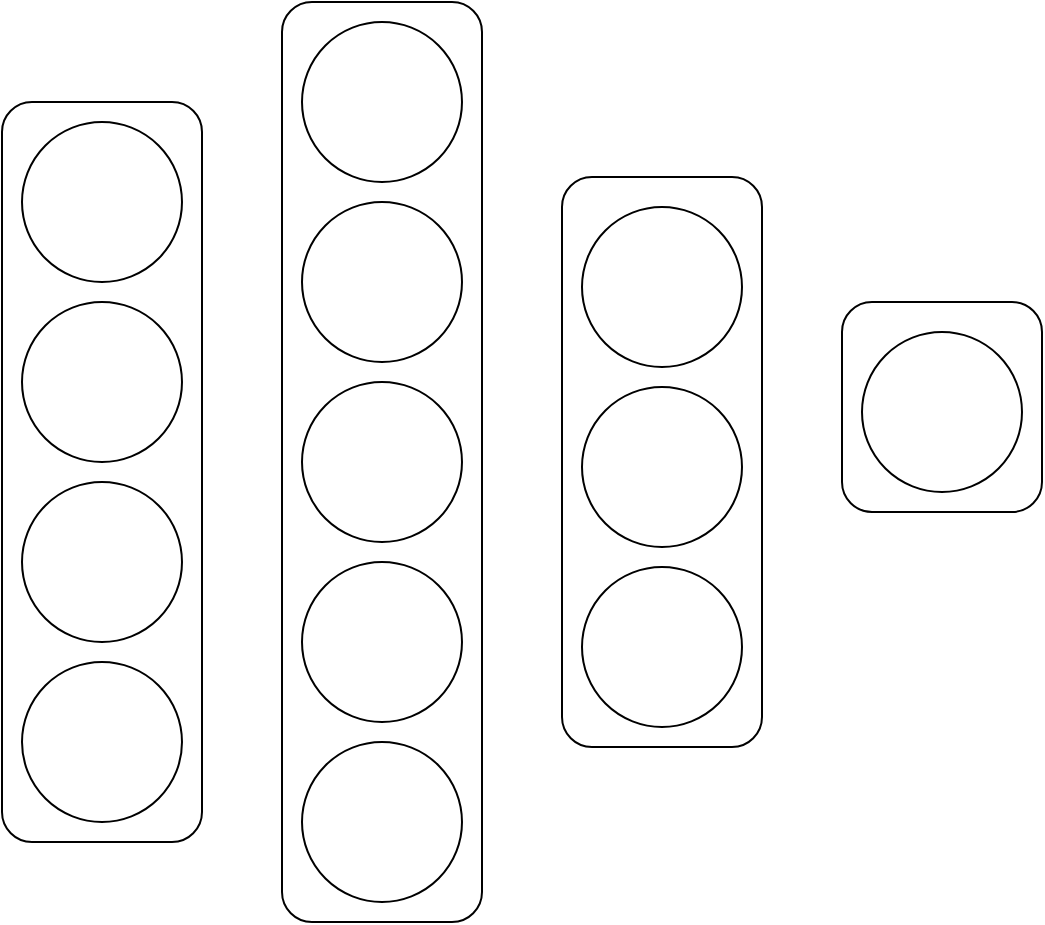 <mxfile version="21.0.6" type="github">
  <diagram name="Page-1" id="YcBnKlAvs5U3NL9JTJcr">
    <mxGraphModel dx="365" dy="630" grid="1" gridSize="10" guides="1" tooltips="1" connect="1" arrows="1" fold="1" page="1" pageScale="1" pageWidth="850" pageHeight="1100" math="0" shadow="0">
      <root>
        <mxCell id="0" />
        <mxCell id="1" parent="0" />
        <mxCell id="pt2DLm01EVH_HfQgXivq-1" value="" style="rounded=1;whiteSpace=wrap;html=1;" vertex="1" parent="1">
          <mxGeometry x="30" y="100" width="100" height="370" as="geometry" />
        </mxCell>
        <mxCell id="pt2DLm01EVH_HfQgXivq-2" value="" style="ellipse;whiteSpace=wrap;html=1;aspect=fixed;" vertex="1" parent="1">
          <mxGeometry x="40" y="110" width="80" height="80" as="geometry" />
        </mxCell>
        <mxCell id="pt2DLm01EVH_HfQgXivq-3" value="" style="ellipse;whiteSpace=wrap;html=1;aspect=fixed;" vertex="1" parent="1">
          <mxGeometry x="40" y="200" width="80" height="80" as="geometry" />
        </mxCell>
        <mxCell id="pt2DLm01EVH_HfQgXivq-4" value="" style="ellipse;whiteSpace=wrap;html=1;aspect=fixed;" vertex="1" parent="1">
          <mxGeometry x="40" y="290" width="80" height="80" as="geometry" />
        </mxCell>
        <mxCell id="pt2DLm01EVH_HfQgXivq-5" value="" style="ellipse;whiteSpace=wrap;html=1;aspect=fixed;" vertex="1" parent="1">
          <mxGeometry x="40" y="380" width="80" height="80" as="geometry" />
        </mxCell>
        <mxCell id="pt2DLm01EVH_HfQgXivq-6" value="" style="rounded=1;whiteSpace=wrap;html=1;" vertex="1" parent="1">
          <mxGeometry x="170" y="50" width="100" height="460" as="geometry" />
        </mxCell>
        <mxCell id="pt2DLm01EVH_HfQgXivq-7" value="" style="ellipse;whiteSpace=wrap;html=1;aspect=fixed;" vertex="1" parent="1">
          <mxGeometry x="180" y="150" width="80" height="80" as="geometry" />
        </mxCell>
        <mxCell id="pt2DLm01EVH_HfQgXivq-8" value="" style="ellipse;whiteSpace=wrap;html=1;aspect=fixed;" vertex="1" parent="1">
          <mxGeometry x="180" y="240" width="80" height="80" as="geometry" />
        </mxCell>
        <mxCell id="pt2DLm01EVH_HfQgXivq-9" value="" style="ellipse;whiteSpace=wrap;html=1;aspect=fixed;" vertex="1" parent="1">
          <mxGeometry x="180" y="330" width="80" height="80" as="geometry" />
        </mxCell>
        <mxCell id="pt2DLm01EVH_HfQgXivq-10" value="" style="ellipse;whiteSpace=wrap;html=1;aspect=fixed;" vertex="1" parent="1">
          <mxGeometry x="180" y="420" width="80" height="80" as="geometry" />
        </mxCell>
        <mxCell id="pt2DLm01EVH_HfQgXivq-11" value="" style="ellipse;whiteSpace=wrap;html=1;aspect=fixed;" vertex="1" parent="1">
          <mxGeometry x="180" y="60" width="80" height="80" as="geometry" />
        </mxCell>
        <mxCell id="pt2DLm01EVH_HfQgXivq-12" value="" style="rounded=1;whiteSpace=wrap;html=1;" vertex="1" parent="1">
          <mxGeometry x="310" y="137.5" width="100" height="285" as="geometry" />
        </mxCell>
        <mxCell id="pt2DLm01EVH_HfQgXivq-14" value="" style="ellipse;whiteSpace=wrap;html=1;aspect=fixed;" vertex="1" parent="1">
          <mxGeometry x="320" y="152.5" width="80" height="80" as="geometry" />
        </mxCell>
        <mxCell id="pt2DLm01EVH_HfQgXivq-15" value="" style="ellipse;whiteSpace=wrap;html=1;aspect=fixed;" vertex="1" parent="1">
          <mxGeometry x="320" y="242.5" width="80" height="80" as="geometry" />
        </mxCell>
        <mxCell id="pt2DLm01EVH_HfQgXivq-16" value="" style="ellipse;whiteSpace=wrap;html=1;aspect=fixed;" vertex="1" parent="1">
          <mxGeometry x="320" y="332.5" width="80" height="80" as="geometry" />
        </mxCell>
        <mxCell id="pt2DLm01EVH_HfQgXivq-17" value="" style="rounded=1;whiteSpace=wrap;html=1;" vertex="1" parent="1">
          <mxGeometry x="450" y="200" width="100" height="105" as="geometry" />
        </mxCell>
        <mxCell id="pt2DLm01EVH_HfQgXivq-20" value="" style="ellipse;whiteSpace=wrap;html=1;aspect=fixed;" vertex="1" parent="1">
          <mxGeometry x="460" y="215" width="80" height="80" as="geometry" />
        </mxCell>
      </root>
    </mxGraphModel>
  </diagram>
</mxfile>
